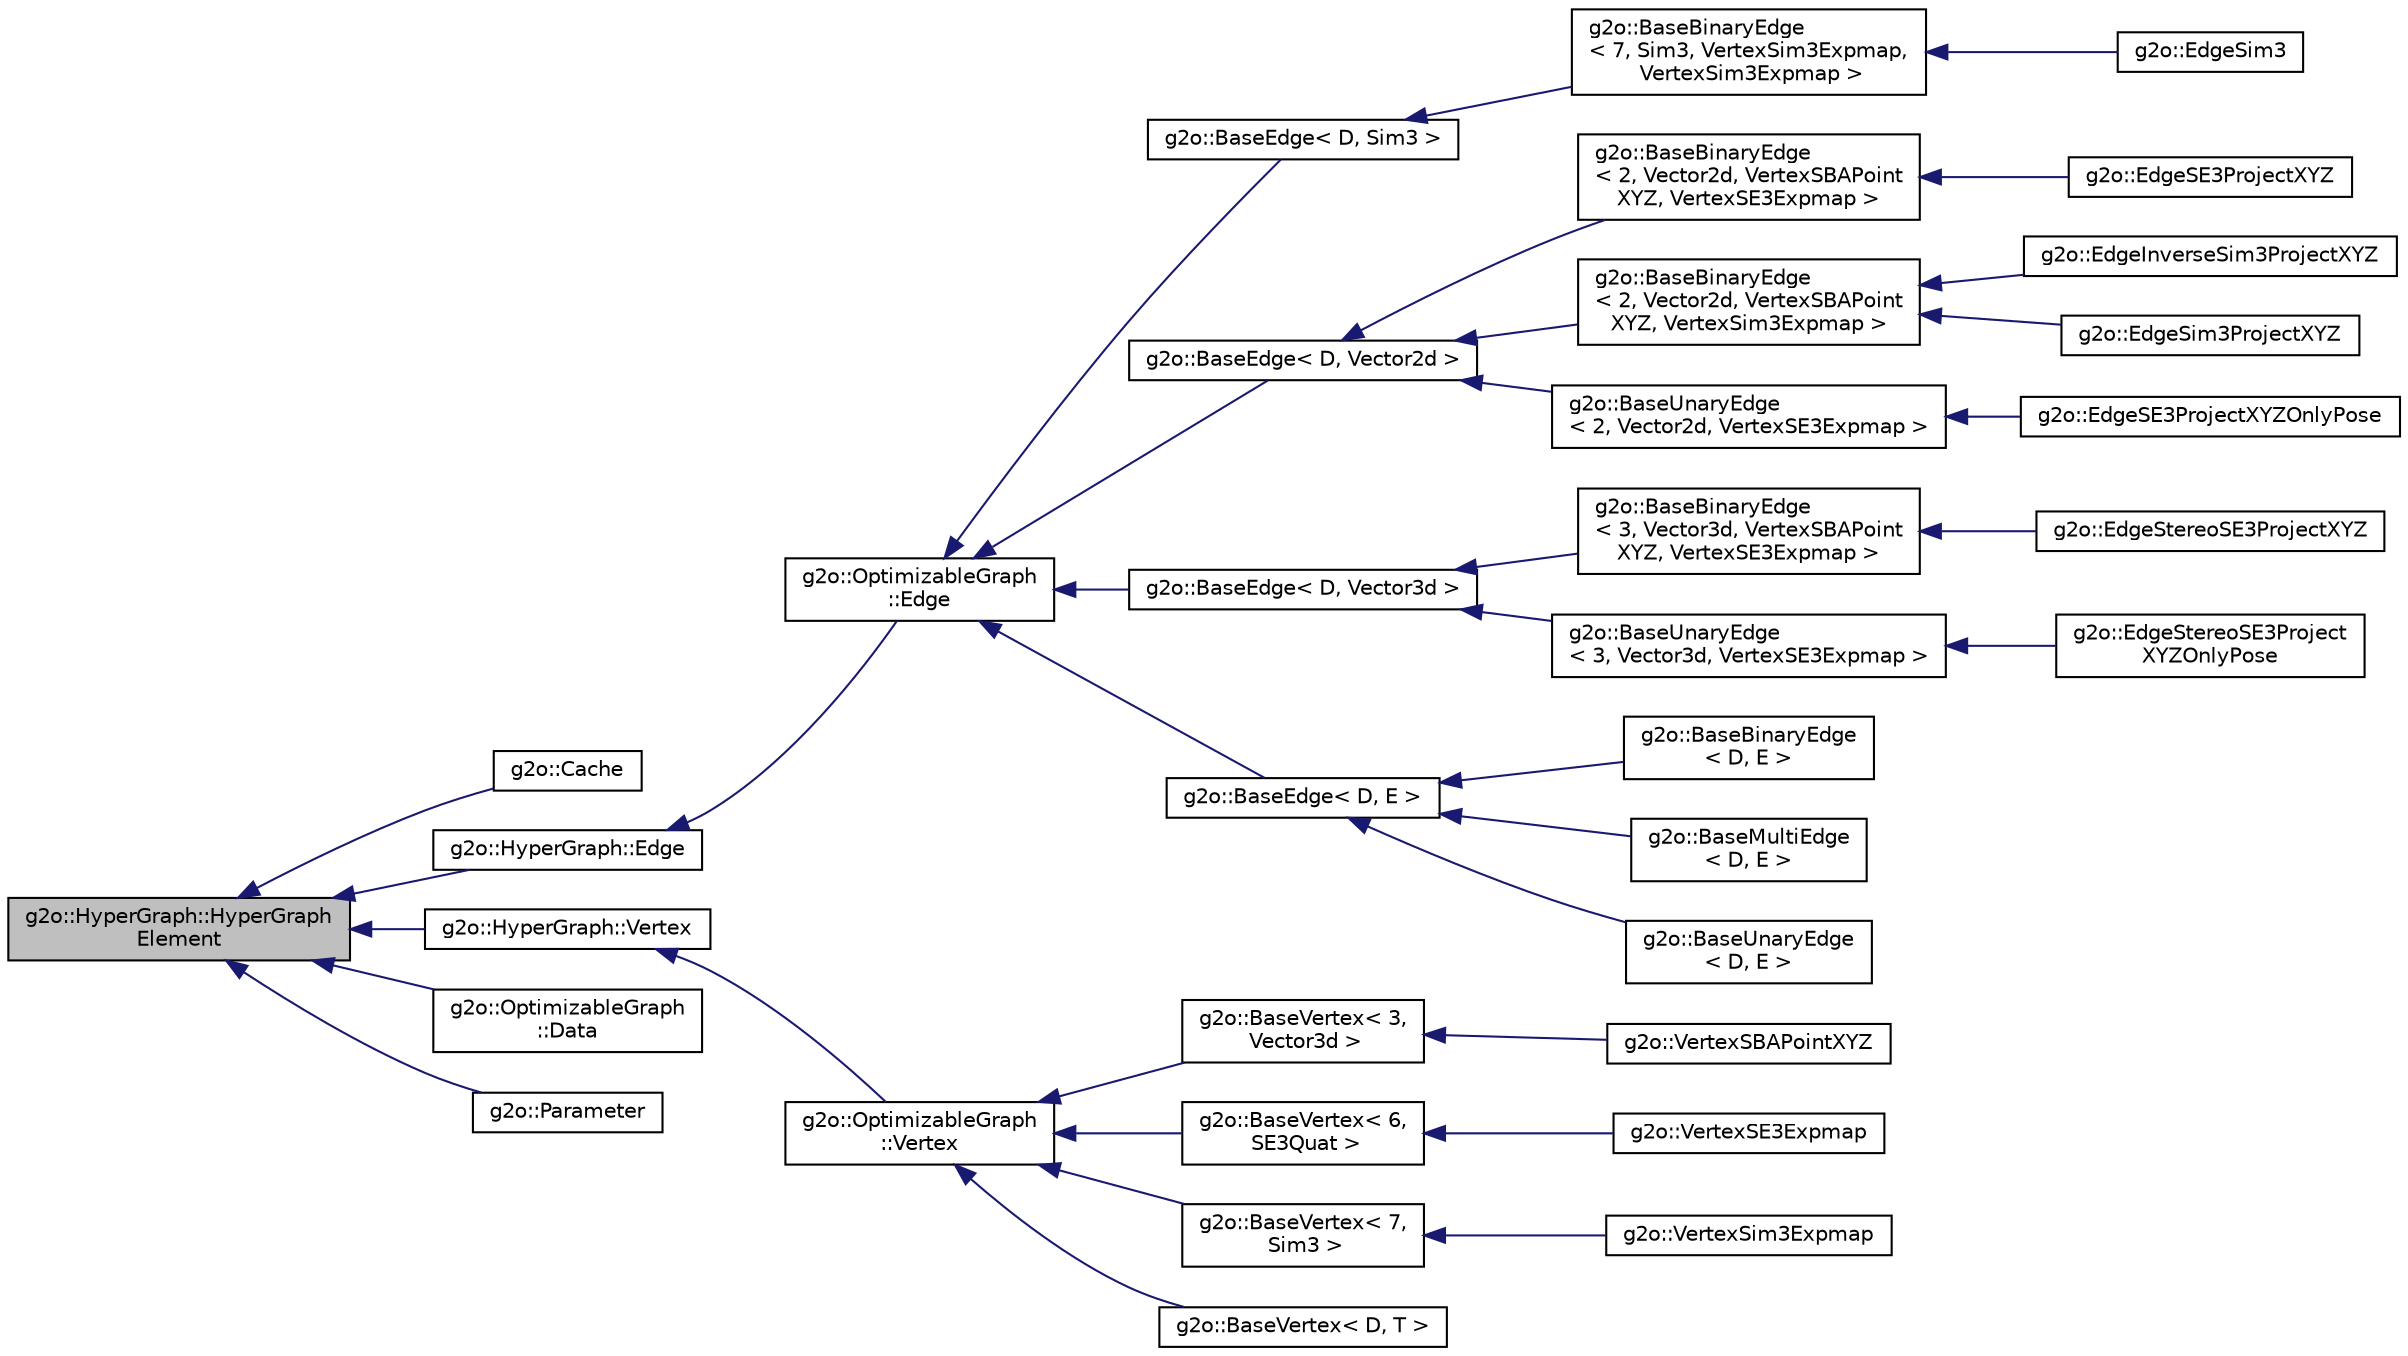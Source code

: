 digraph "g2o::HyperGraph::HyperGraphElement"
{
  edge [fontname="Helvetica",fontsize="10",labelfontname="Helvetica",labelfontsize="10"];
  node [fontname="Helvetica",fontsize="10",shape=record];
  rankdir="LR";
  Node0 [label="g2o::HyperGraph::HyperGraph\lElement",height=0.2,width=0.4,color="black", fillcolor="grey75", style="filled", fontcolor="black"];
  Node0 -> Node1 [dir="back",color="midnightblue",fontsize="10",style="solid",fontname="Helvetica"];
  Node1 [label="g2o::Cache",height=0.2,width=0.4,color="black", fillcolor="white", style="filled",URL="$classg2o_1_1_cache.html"];
  Node0 -> Node2 [dir="back",color="midnightblue",fontsize="10",style="solid",fontname="Helvetica"];
  Node2 [label="g2o::HyperGraph::Edge",height=0.2,width=0.4,color="black", fillcolor="white", style="filled",URL="$classg2o_1_1_hyper_graph_1_1_edge.html"];
  Node2 -> Node3 [dir="back",color="midnightblue",fontsize="10",style="solid",fontname="Helvetica"];
  Node3 [label="g2o::OptimizableGraph\l::Edge",height=0.2,width=0.4,color="black", fillcolor="white", style="filled",URL="$classg2o_1_1_optimizable_graph_1_1_edge.html"];
  Node3 -> Node4 [dir="back",color="midnightblue",fontsize="10",style="solid",fontname="Helvetica"];
  Node4 [label="g2o::BaseEdge\< D, Sim3 \>",height=0.2,width=0.4,color="black", fillcolor="white", style="filled",URL="$classg2o_1_1_base_edge.html"];
  Node4 -> Node5 [dir="back",color="midnightblue",fontsize="10",style="solid",fontname="Helvetica"];
  Node5 [label="g2o::BaseBinaryEdge\l\< 7, Sim3, VertexSim3Expmap,\l VertexSim3Expmap \>",height=0.2,width=0.4,color="black", fillcolor="white", style="filled",URL="$classg2o_1_1_base_binary_edge.html"];
  Node5 -> Node6 [dir="back",color="midnightblue",fontsize="10",style="solid",fontname="Helvetica"];
  Node6 [label="g2o::EdgeSim3",height=0.2,width=0.4,color="black", fillcolor="white", style="filled",URL="$classg2o_1_1_edge_sim3.html",tooltip="7D edge between two Vertex7 "];
  Node3 -> Node7 [dir="back",color="midnightblue",fontsize="10",style="solid",fontname="Helvetica"];
  Node7 [label="g2o::BaseEdge\< D, Vector2d \>",height=0.2,width=0.4,color="black", fillcolor="white", style="filled",URL="$classg2o_1_1_base_edge.html"];
  Node7 -> Node8 [dir="back",color="midnightblue",fontsize="10",style="solid",fontname="Helvetica"];
  Node8 [label="g2o::BaseBinaryEdge\l\< 2, Vector2d, VertexSBAPoint\lXYZ, VertexSE3Expmap \>",height=0.2,width=0.4,color="black", fillcolor="white", style="filled",URL="$classg2o_1_1_base_binary_edge.html"];
  Node8 -> Node9 [dir="back",color="midnightblue",fontsize="10",style="solid",fontname="Helvetica"];
  Node9 [label="g2o::EdgeSE3ProjectXYZ",height=0.2,width=0.4,color="black", fillcolor="white", style="filled",URL="$classg2o_1_1_edge_s_e3_project_x_y_z.html",tooltip="NOTE uesd in Optimizer::BundleAdjustment(), Optimizer::LocalBundleAdjustment() "];
  Node7 -> Node10 [dir="back",color="midnightblue",fontsize="10",style="solid",fontname="Helvetica"];
  Node10 [label="g2o::BaseBinaryEdge\l\< 2, Vector2d, VertexSBAPoint\lXYZ, VertexSim3Expmap \>",height=0.2,width=0.4,color="black", fillcolor="white", style="filled",URL="$classg2o_1_1_base_binary_edge.html"];
  Node10 -> Node11 [dir="back",color="midnightblue",fontsize="10",style="solid",fontname="Helvetica"];
  Node11 [label="g2o::EdgeInverseSim3ProjectXYZ",height=0.2,width=0.4,color="black", fillcolor="white", style="filled",URL="$classg2o_1_1_edge_inverse_sim3_project_x_y_z.html"];
  Node10 -> Node12 [dir="back",color="midnightblue",fontsize="10",style="solid",fontname="Helvetica"];
  Node12 [label="g2o::EdgeSim3ProjectXYZ",height=0.2,width=0.4,color="black", fillcolor="white", style="filled",URL="$classg2o_1_1_edge_sim3_project_x_y_z.html"];
  Node7 -> Node13 [dir="back",color="midnightblue",fontsize="10",style="solid",fontname="Helvetica"];
  Node13 [label="g2o::BaseUnaryEdge\l\< 2, Vector2d, VertexSE3Expmap \>",height=0.2,width=0.4,color="black", fillcolor="white", style="filled",URL="$classg2o_1_1_base_unary_edge.html"];
  Node13 -> Node14 [dir="back",color="midnightblue",fontsize="10",style="solid",fontname="Helvetica"];
  Node14 [label="g2o::EdgeSE3ProjectXYZOnlyPose",height=0.2,width=0.4,color="black", fillcolor="white", style="filled",URL="$classg2o_1_1_edge_s_e3_project_x_y_z_only_pose.html",tooltip="NOTE uesd in Optimizer::PoseOptimization() "];
  Node3 -> Node15 [dir="back",color="midnightblue",fontsize="10",style="solid",fontname="Helvetica"];
  Node15 [label="g2o::BaseEdge\< D, Vector3d \>",height=0.2,width=0.4,color="black", fillcolor="white", style="filled",URL="$classg2o_1_1_base_edge.html"];
  Node15 -> Node16 [dir="back",color="midnightblue",fontsize="10",style="solid",fontname="Helvetica"];
  Node16 [label="g2o::BaseBinaryEdge\l\< 3, Vector3d, VertexSBAPoint\lXYZ, VertexSE3Expmap \>",height=0.2,width=0.4,color="black", fillcolor="white", style="filled",URL="$classg2o_1_1_base_binary_edge.html"];
  Node16 -> Node17 [dir="back",color="midnightblue",fontsize="10",style="solid",fontname="Helvetica"];
  Node17 [label="g2o::EdgeStereoSE3ProjectXYZ",height=0.2,width=0.4,color="black", fillcolor="white", style="filled",URL="$classg2o_1_1_edge_stereo_s_e3_project_x_y_z.html",tooltip="NOTE uesd in Optimizer::BundleAdjustment(), Optimizer::LocalBundleAdjustment() "];
  Node15 -> Node18 [dir="back",color="midnightblue",fontsize="10",style="solid",fontname="Helvetica"];
  Node18 [label="g2o::BaseUnaryEdge\l\< 3, Vector3d, VertexSE3Expmap \>",height=0.2,width=0.4,color="black", fillcolor="white", style="filled",URL="$classg2o_1_1_base_unary_edge.html"];
  Node18 -> Node19 [dir="back",color="midnightblue",fontsize="10",style="solid",fontname="Helvetica"];
  Node19 [label="g2o::EdgeStereoSE3Project\lXYZOnlyPose",height=0.2,width=0.4,color="black", fillcolor="white", style="filled",URL="$classg2o_1_1_edge_stereo_s_e3_project_x_y_z_only_pose.html",tooltip="NOTE uesd in Optimizer::PoseOptimization() "];
  Node3 -> Node20 [dir="back",color="midnightblue",fontsize="10",style="solid",fontname="Helvetica"];
  Node20 [label="g2o::BaseEdge\< D, E \>",height=0.2,width=0.4,color="black", fillcolor="white", style="filled",URL="$classg2o_1_1_base_edge.html"];
  Node20 -> Node21 [dir="back",color="midnightblue",fontsize="10",style="solid",fontname="Helvetica"];
  Node21 [label="g2o::BaseBinaryEdge\l\< D, E \>",height=0.2,width=0.4,color="black", fillcolor="white", style="filled",URL="$classg2o_1_1_base_binary_edge.html"];
  Node20 -> Node22 [dir="back",color="midnightblue",fontsize="10",style="solid",fontname="Helvetica"];
  Node22 [label="g2o::BaseMultiEdge\l\< D, E \>",height=0.2,width=0.4,color="black", fillcolor="white", style="filled",URL="$classg2o_1_1_base_multi_edge.html",tooltip="base class to represent an edge connecting an arbitrary number of nodes "];
  Node20 -> Node23 [dir="back",color="midnightblue",fontsize="10",style="solid",fontname="Helvetica"];
  Node23 [label="g2o::BaseUnaryEdge\l\< D, E \>",height=0.2,width=0.4,color="black", fillcolor="white", style="filled",URL="$classg2o_1_1_base_unary_edge.html"];
  Node0 -> Node24 [dir="back",color="midnightblue",fontsize="10",style="solid",fontname="Helvetica"];
  Node24 [label="g2o::HyperGraph::Vertex",height=0.2,width=0.4,color="black", fillcolor="white", style="filled",URL="$classg2o_1_1_hyper_graph_1_1_vertex.html",tooltip="abstract Vertex, your types must derive from that one "];
  Node24 -> Node25 [dir="back",color="midnightblue",fontsize="10",style="solid",fontname="Helvetica"];
  Node25 [label="g2o::OptimizableGraph\l::Vertex",height=0.2,width=0.4,color="black", fillcolor="white", style="filled",URL="$classg2o_1_1_optimizable_graph_1_1_vertex.html",tooltip="A general case Vertex for optimization. "];
  Node25 -> Node26 [dir="back",color="midnightblue",fontsize="10",style="solid",fontname="Helvetica"];
  Node26 [label="g2o::BaseVertex\< 3,\l Vector3d \>",height=0.2,width=0.4,color="black", fillcolor="white", style="filled",URL="$classg2o_1_1_base_vertex.html"];
  Node26 -> Node27 [dir="back",color="midnightblue",fontsize="10",style="solid",fontname="Helvetica"];
  Node27 [label="g2o::VertexSBAPointXYZ",height=0.2,width=0.4,color="black", fillcolor="white", style="filled",URL="$classg2o_1_1_vertex_s_b_a_point_x_y_z.html",tooltip="Point vertex, XYZ. "];
  Node25 -> Node28 [dir="back",color="midnightblue",fontsize="10",style="solid",fontname="Helvetica"];
  Node28 [label="g2o::BaseVertex\< 6,\l SE3Quat \>",height=0.2,width=0.4,color="black", fillcolor="white", style="filled",URL="$classg2o_1_1_base_vertex.html"];
  Node28 -> Node29 [dir="back",color="midnightblue",fontsize="10",style="solid",fontname="Helvetica"];
  Node29 [label="g2o::VertexSE3Expmap",height=0.2,width=0.4,color="black", fillcolor="white", style="filled",URL="$classg2o_1_1_vertex_s_e3_expmap.html",tooltip="SE3 Vertex parameterized internally with a transformation matrix and externally with its exponential ..."];
  Node25 -> Node30 [dir="back",color="midnightblue",fontsize="10",style="solid",fontname="Helvetica"];
  Node30 [label="g2o::BaseVertex\< 7,\l Sim3 \>",height=0.2,width=0.4,color="black", fillcolor="white", style="filled",URL="$classg2o_1_1_base_vertex.html"];
  Node30 -> Node31 [dir="back",color="midnightblue",fontsize="10",style="solid",fontname="Helvetica"];
  Node31 [label="g2o::VertexSim3Expmap",height=0.2,width=0.4,color="black", fillcolor="white", style="filled",URL="$classg2o_1_1_vertex_sim3_expmap.html",tooltip="Sim3 Vertex, (x,y,z,qw,qx,qy,qz) the parameterization for the increments constructed is a 7d vector (..."];
  Node25 -> Node32 [dir="back",color="midnightblue",fontsize="10",style="solid",fontname="Helvetica"];
  Node32 [label="g2o::BaseVertex\< D, T \>",height=0.2,width=0.4,color="black", fillcolor="white", style="filled",URL="$classg2o_1_1_base_vertex.html",tooltip="Templatized BaseVertex. "];
  Node0 -> Node33 [dir="back",color="midnightblue",fontsize="10",style="solid",fontname="Helvetica"];
  Node33 [label="g2o::OptimizableGraph\l::Data",height=0.2,width=0.4,color="black", fillcolor="white", style="filled",URL="$classg2o_1_1_optimizable_graph_1_1_data.html",tooltip="data packet for a vertex. Extend this class to store in the vertices the potential additional informa..."];
  Node0 -> Node34 [dir="back",color="midnightblue",fontsize="10",style="solid",fontname="Helvetica"];
  Node34 [label="g2o::Parameter",height=0.2,width=0.4,color="black", fillcolor="white", style="filled",URL="$classg2o_1_1_parameter.html"];
}
